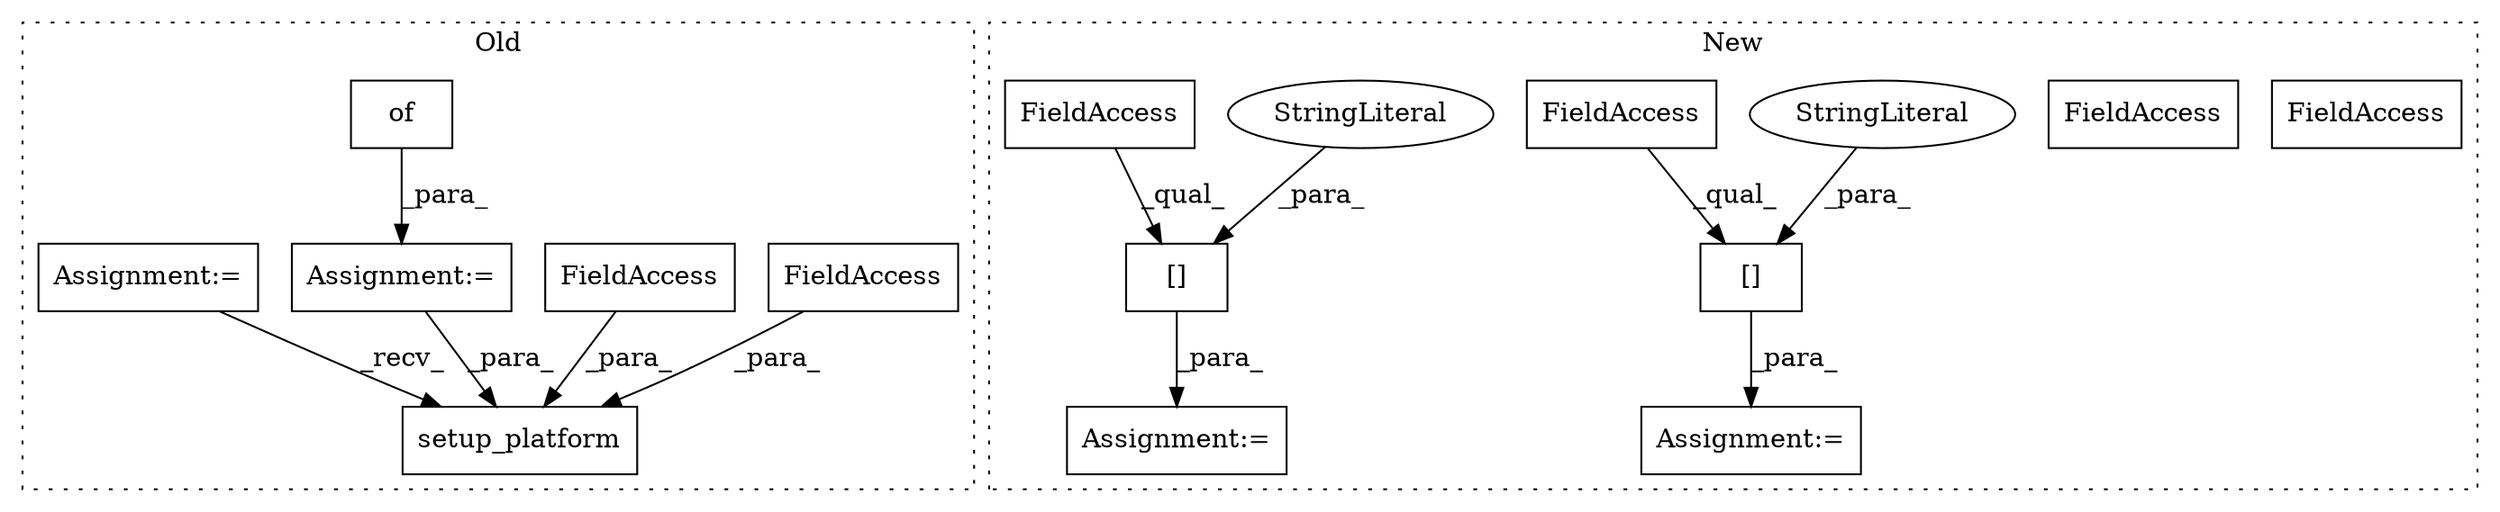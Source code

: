 digraph G {
subgraph cluster0 {
1 [label="setup_platform" a="32" s="4956,5004" l="15,1" shape="box"];
3 [label="FieldAccess" a="22" s="4971" l="9" shape="box"];
5 [label="FieldAccess" a="22" s="4988" l="16" shape="box"];
8 [label="of" a="32" s="4661,4682" l="3,1" shape="box"];
9 [label="Assignment:=" a="7" s="4656" l="1" shape="box"];
10 [label="Assignment:=" a="7" s="4558" l="6" shape="box"];
label = "Old";
style="dotted";
}
subgraph cluster1 {
2 [label="[]" a="2" s="5109,5166" l="44,1" shape="box"];
4 [label="Assignment:=" a="7" s="5108" l="1" shape="box"];
6 [label="FieldAccess" a="22" s="4313" l="43" shape="box"];
7 [label="FieldAccess" a="22" s="5109" l="43" shape="box"];
11 [label="[]" a="2" s="4313,4370" l="44,1" shape="box"];
12 [label="Assignment:=" a="7" s="4312" l="1" shape="box"];
13 [label="StringLiteral" a="45" s="5153" l="13" shape="ellipse"];
14 [label="StringLiteral" a="45" s="4357" l="13" shape="ellipse"];
15 [label="FieldAccess" a="22" s="4313" l="43" shape="box"];
16 [label="FieldAccess" a="22" s="5109" l="43" shape="box"];
label = "New";
style="dotted";
}
2 -> 4 [label="_para_"];
3 -> 1 [label="_para_"];
5 -> 1 [label="_para_"];
8 -> 9 [label="_para_"];
9 -> 1 [label="_para_"];
10 -> 1 [label="_recv_"];
11 -> 12 [label="_para_"];
13 -> 2 [label="_para_"];
14 -> 11 [label="_para_"];
15 -> 11 [label="_qual_"];
16 -> 2 [label="_qual_"];
}